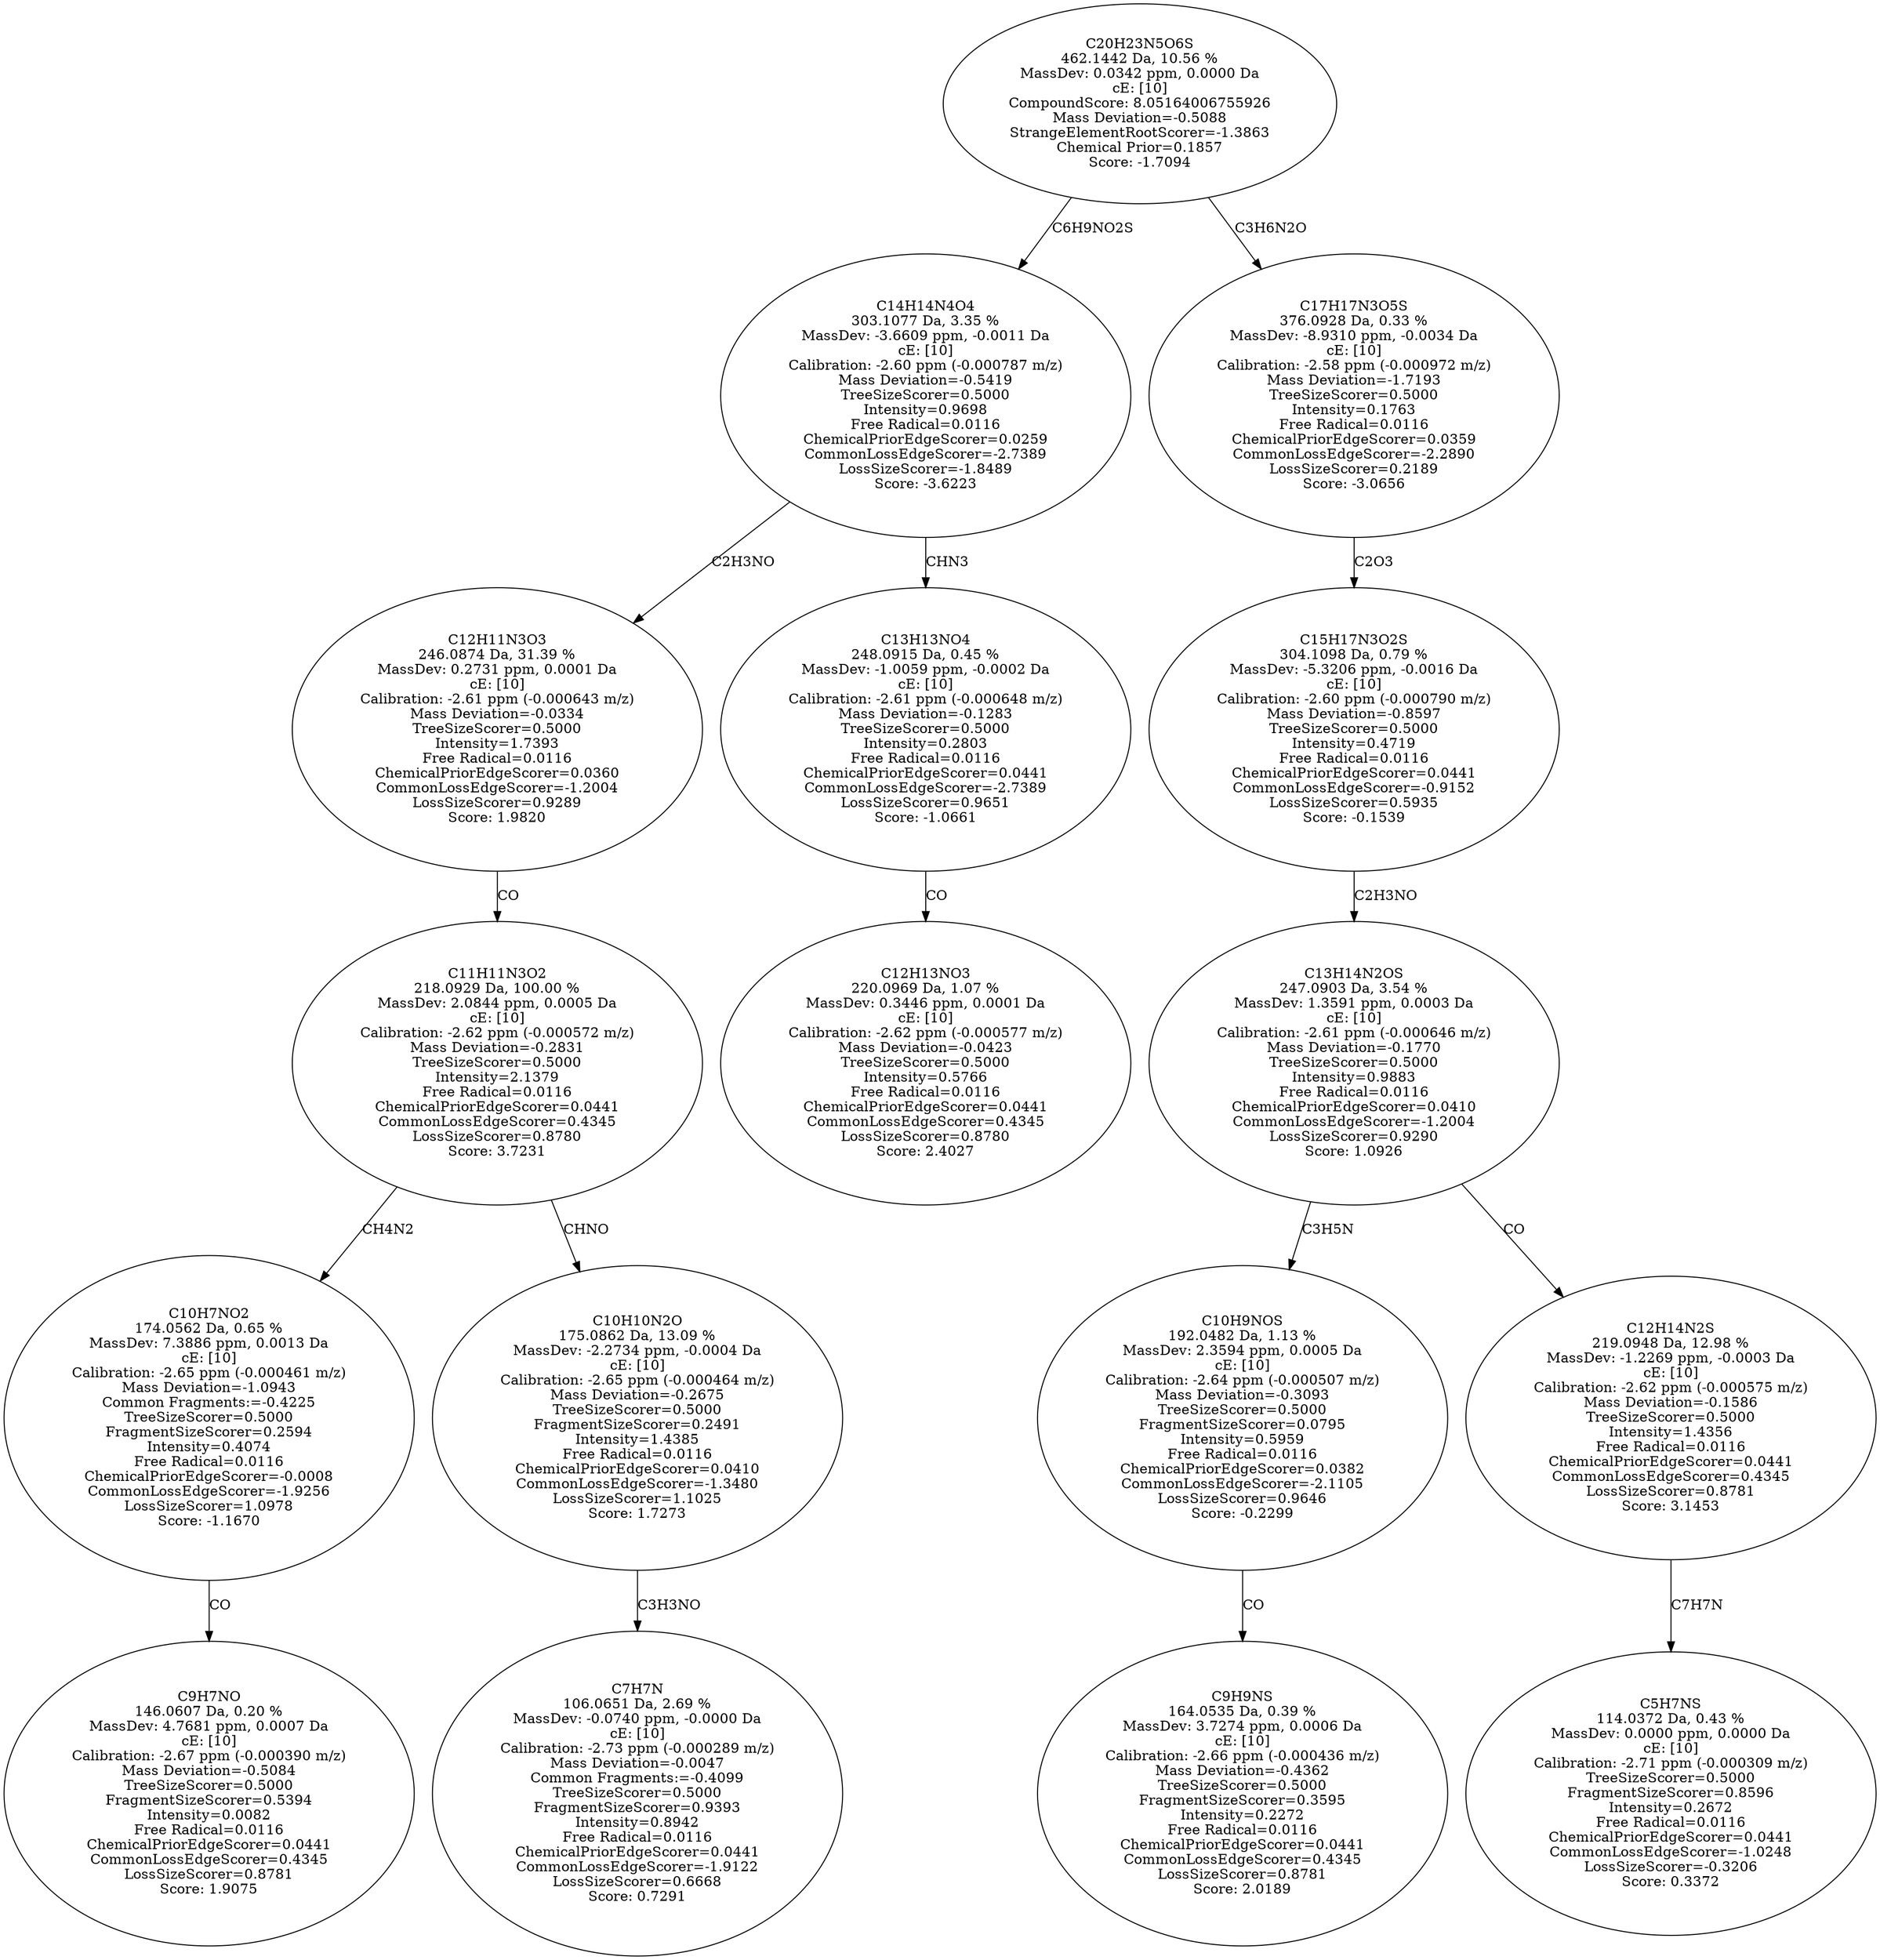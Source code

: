 strict digraph {
v1 [label="C9H7NO\n146.0607 Da, 0.20 %\nMassDev: 4.7681 ppm, 0.0007 Da\ncE: [10]\nCalibration: -2.67 ppm (-0.000390 m/z)\nMass Deviation=-0.5084\nTreeSizeScorer=0.5000\nFragmentSizeScorer=0.5394\nIntensity=0.0082\nFree Radical=0.0116\nChemicalPriorEdgeScorer=0.0441\nCommonLossEdgeScorer=0.4345\nLossSizeScorer=0.8781\nScore: 1.9075"];
v2 [label="C10H7NO2\n174.0562 Da, 0.65 %\nMassDev: 7.3886 ppm, 0.0013 Da\ncE: [10]\nCalibration: -2.65 ppm (-0.000461 m/z)\nMass Deviation=-1.0943\nCommon Fragments:=-0.4225\nTreeSizeScorer=0.5000\nFragmentSizeScorer=0.2594\nIntensity=0.4074\nFree Radical=0.0116\nChemicalPriorEdgeScorer=-0.0008\nCommonLossEdgeScorer=-1.9256\nLossSizeScorer=1.0978\nScore: -1.1670"];
v3 [label="C7H7N\n106.0651 Da, 2.69 %\nMassDev: -0.0740 ppm, -0.0000 Da\ncE: [10]\nCalibration: -2.73 ppm (-0.000289 m/z)\nMass Deviation=-0.0047\nCommon Fragments:=-0.4099\nTreeSizeScorer=0.5000\nFragmentSizeScorer=0.9393\nIntensity=0.8942\nFree Radical=0.0116\nChemicalPriorEdgeScorer=0.0441\nCommonLossEdgeScorer=-1.9122\nLossSizeScorer=0.6668\nScore: 0.7291"];
v4 [label="C10H10N2O\n175.0862 Da, 13.09 %\nMassDev: -2.2734 ppm, -0.0004 Da\ncE: [10]\nCalibration: -2.65 ppm (-0.000464 m/z)\nMass Deviation=-0.2675\nTreeSizeScorer=0.5000\nFragmentSizeScorer=0.2491\nIntensity=1.4385\nFree Radical=0.0116\nChemicalPriorEdgeScorer=0.0410\nCommonLossEdgeScorer=-1.3480\nLossSizeScorer=1.1025\nScore: 1.7273"];
v5 [label="C11H11N3O2\n218.0929 Da, 100.00 %\nMassDev: 2.0844 ppm, 0.0005 Da\ncE: [10]\nCalibration: -2.62 ppm (-0.000572 m/z)\nMass Deviation=-0.2831\nTreeSizeScorer=0.5000\nIntensity=2.1379\nFree Radical=0.0116\nChemicalPriorEdgeScorer=0.0441\nCommonLossEdgeScorer=0.4345\nLossSizeScorer=0.8780\nScore: 3.7231"];
v6 [label="C12H11N3O3\n246.0874 Da, 31.39 %\nMassDev: 0.2731 ppm, 0.0001 Da\ncE: [10]\nCalibration: -2.61 ppm (-0.000643 m/z)\nMass Deviation=-0.0334\nTreeSizeScorer=0.5000\nIntensity=1.7393\nFree Radical=0.0116\nChemicalPriorEdgeScorer=0.0360\nCommonLossEdgeScorer=-1.2004\nLossSizeScorer=0.9289\nScore: 1.9820"];
v7 [label="C12H13NO3\n220.0969 Da, 1.07 %\nMassDev: 0.3446 ppm, 0.0001 Da\ncE: [10]\nCalibration: -2.62 ppm (-0.000577 m/z)\nMass Deviation=-0.0423\nTreeSizeScorer=0.5000\nIntensity=0.5766\nFree Radical=0.0116\nChemicalPriorEdgeScorer=0.0441\nCommonLossEdgeScorer=0.4345\nLossSizeScorer=0.8780\nScore: 2.4027"];
v8 [label="C13H13NO4\n248.0915 Da, 0.45 %\nMassDev: -1.0059 ppm, -0.0002 Da\ncE: [10]\nCalibration: -2.61 ppm (-0.000648 m/z)\nMass Deviation=-0.1283\nTreeSizeScorer=0.5000\nIntensity=0.2803\nFree Radical=0.0116\nChemicalPriorEdgeScorer=0.0441\nCommonLossEdgeScorer=-2.7389\nLossSizeScorer=0.9651\nScore: -1.0661"];
v9 [label="C14H14N4O4\n303.1077 Da, 3.35 %\nMassDev: -3.6609 ppm, -0.0011 Da\ncE: [10]\nCalibration: -2.60 ppm (-0.000787 m/z)\nMass Deviation=-0.5419\nTreeSizeScorer=0.5000\nIntensity=0.9698\nFree Radical=0.0116\nChemicalPriorEdgeScorer=0.0259\nCommonLossEdgeScorer=-2.7389\nLossSizeScorer=-1.8489\nScore: -3.6223"];
v10 [label="C9H9NS\n164.0535 Da, 0.39 %\nMassDev: 3.7274 ppm, 0.0006 Da\ncE: [10]\nCalibration: -2.66 ppm (-0.000436 m/z)\nMass Deviation=-0.4362\nTreeSizeScorer=0.5000\nFragmentSizeScorer=0.3595\nIntensity=0.2272\nFree Radical=0.0116\nChemicalPriorEdgeScorer=0.0441\nCommonLossEdgeScorer=0.4345\nLossSizeScorer=0.8781\nScore: 2.0189"];
v11 [label="C10H9NOS\n192.0482 Da, 1.13 %\nMassDev: 2.3594 ppm, 0.0005 Da\ncE: [10]\nCalibration: -2.64 ppm (-0.000507 m/z)\nMass Deviation=-0.3093\nTreeSizeScorer=0.5000\nFragmentSizeScorer=0.0795\nIntensity=0.5959\nFree Radical=0.0116\nChemicalPriorEdgeScorer=0.0382\nCommonLossEdgeScorer=-2.1105\nLossSizeScorer=0.9646\nScore: -0.2299"];
v12 [label="C5H7NS\n114.0372 Da, 0.43 %\nMassDev: 0.0000 ppm, 0.0000 Da\ncE: [10]\nCalibration: -2.71 ppm (-0.000309 m/z)\nTreeSizeScorer=0.5000\nFragmentSizeScorer=0.8596\nIntensity=0.2672\nFree Radical=0.0116\nChemicalPriorEdgeScorer=0.0441\nCommonLossEdgeScorer=-1.0248\nLossSizeScorer=-0.3206\nScore: 0.3372"];
v13 [label="C12H14N2S\n219.0948 Da, 12.98 %\nMassDev: -1.2269 ppm, -0.0003 Da\ncE: [10]\nCalibration: -2.62 ppm (-0.000575 m/z)\nMass Deviation=-0.1586\nTreeSizeScorer=0.5000\nIntensity=1.4356\nFree Radical=0.0116\nChemicalPriorEdgeScorer=0.0441\nCommonLossEdgeScorer=0.4345\nLossSizeScorer=0.8781\nScore: 3.1453"];
v14 [label="C13H14N2OS\n247.0903 Da, 3.54 %\nMassDev: 1.3591 ppm, 0.0003 Da\ncE: [10]\nCalibration: -2.61 ppm (-0.000646 m/z)\nMass Deviation=-0.1770\nTreeSizeScorer=0.5000\nIntensity=0.9883\nFree Radical=0.0116\nChemicalPriorEdgeScorer=0.0410\nCommonLossEdgeScorer=-1.2004\nLossSizeScorer=0.9290\nScore: 1.0926"];
v15 [label="C15H17N3O2S\n304.1098 Da, 0.79 %\nMassDev: -5.3206 ppm, -0.0016 Da\ncE: [10]\nCalibration: -2.60 ppm (-0.000790 m/z)\nMass Deviation=-0.8597\nTreeSizeScorer=0.5000\nIntensity=0.4719\nFree Radical=0.0116\nChemicalPriorEdgeScorer=0.0441\nCommonLossEdgeScorer=-0.9152\nLossSizeScorer=0.5935\nScore: -0.1539"];
v16 [label="C17H17N3O5S\n376.0928 Da, 0.33 %\nMassDev: -8.9310 ppm, -0.0034 Da\ncE: [10]\nCalibration: -2.58 ppm (-0.000972 m/z)\nMass Deviation=-1.7193\nTreeSizeScorer=0.5000\nIntensity=0.1763\nFree Radical=0.0116\nChemicalPriorEdgeScorer=0.0359\nCommonLossEdgeScorer=-2.2890\nLossSizeScorer=0.2189\nScore: -3.0656"];
v17 [label="C20H23N5O6S\n462.1442 Da, 10.56 %\nMassDev: 0.0342 ppm, 0.0000 Da\ncE: [10]\nCompoundScore: 8.05164006755926\nMass Deviation=-0.5088\nStrangeElementRootScorer=-1.3863\nChemical Prior=0.1857\nScore: -1.7094"];
v2 -> v1 [label="CO"];
v5 -> v2 [label="CH4N2"];
v4 -> v3 [label="C3H3NO"];
v5 -> v4 [label="CHNO"];
v6 -> v5 [label="CO"];
v9 -> v6 [label="C2H3NO"];
v8 -> v7 [label="CO"];
v9 -> v8 [label="CHN3"];
v17 -> v9 [label="C6H9NO2S"];
v11 -> v10 [label="CO"];
v14 -> v11 [label="C3H5N"];
v13 -> v12 [label="C7H7N"];
v14 -> v13 [label="CO"];
v15 -> v14 [label="C2H3NO"];
v16 -> v15 [label="C2O3"];
v17 -> v16 [label="C3H6N2O"];
}
